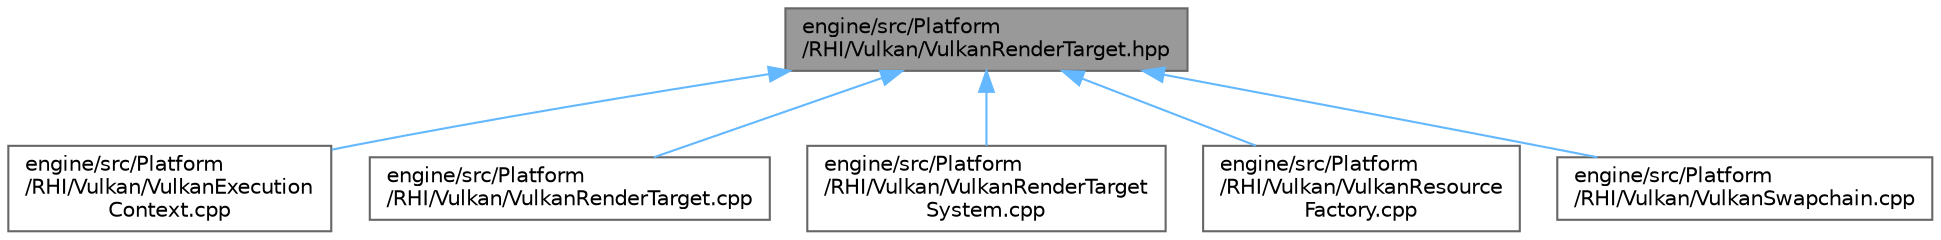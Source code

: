 digraph "engine/src/Platform/RHI/Vulkan/VulkanRenderTarget.hpp"
{
 // LATEX_PDF_SIZE
  bgcolor="transparent";
  edge [fontname=Helvetica,fontsize=10,labelfontname=Helvetica,labelfontsize=10];
  node [fontname=Helvetica,fontsize=10,shape=box,height=0.2,width=0.4];
  Node1 [id="Node000001",label="engine/src/Platform\l/RHI/Vulkan/VulkanRenderTarget.hpp",height=0.2,width=0.4,color="gray40", fillcolor="grey60", style="filled", fontcolor="black",tooltip=" "];
  Node1 -> Node2 [id="edge6_Node000001_Node000002",dir="back",color="steelblue1",style="solid",tooltip=" "];
  Node2 [id="Node000002",label="engine/src/Platform\l/RHI/Vulkan/VulkanExecution\lContext.cpp",height=0.2,width=0.4,color="grey40", fillcolor="white", style="filled",URL="$_vulkan_execution_context_8cpp.html",tooltip=" "];
  Node1 -> Node3 [id="edge7_Node000001_Node000003",dir="back",color="steelblue1",style="solid",tooltip=" "];
  Node3 [id="Node000003",label="engine/src/Platform\l/RHI/Vulkan/VulkanRenderTarget.cpp",height=0.2,width=0.4,color="grey40", fillcolor="white", style="filled",URL="$_vulkan_render_target_8cpp.html",tooltip=" "];
  Node1 -> Node4 [id="edge8_Node000001_Node000004",dir="back",color="steelblue1",style="solid",tooltip=" "];
  Node4 [id="Node000004",label="engine/src/Platform\l/RHI/Vulkan/VulkanRenderTarget\lSystem.cpp",height=0.2,width=0.4,color="grey40", fillcolor="white", style="filled",URL="$_vulkan_render_target_system_8cpp.html",tooltip=" "];
  Node1 -> Node5 [id="edge9_Node000001_Node000005",dir="back",color="steelblue1",style="solid",tooltip=" "];
  Node5 [id="Node000005",label="engine/src/Platform\l/RHI/Vulkan/VulkanResource\lFactory.cpp",height=0.2,width=0.4,color="grey40", fillcolor="white", style="filled",URL="$_vulkan_resource_factory_8cpp.html",tooltip=" "];
  Node1 -> Node6 [id="edge10_Node000001_Node000006",dir="back",color="steelblue1",style="solid",tooltip=" "];
  Node6 [id="Node000006",label="engine/src/Platform\l/RHI/Vulkan/VulkanSwapchain.cpp",height=0.2,width=0.4,color="grey40", fillcolor="white", style="filled",URL="$_vulkan_swapchain_8cpp.html",tooltip=" "];
}
